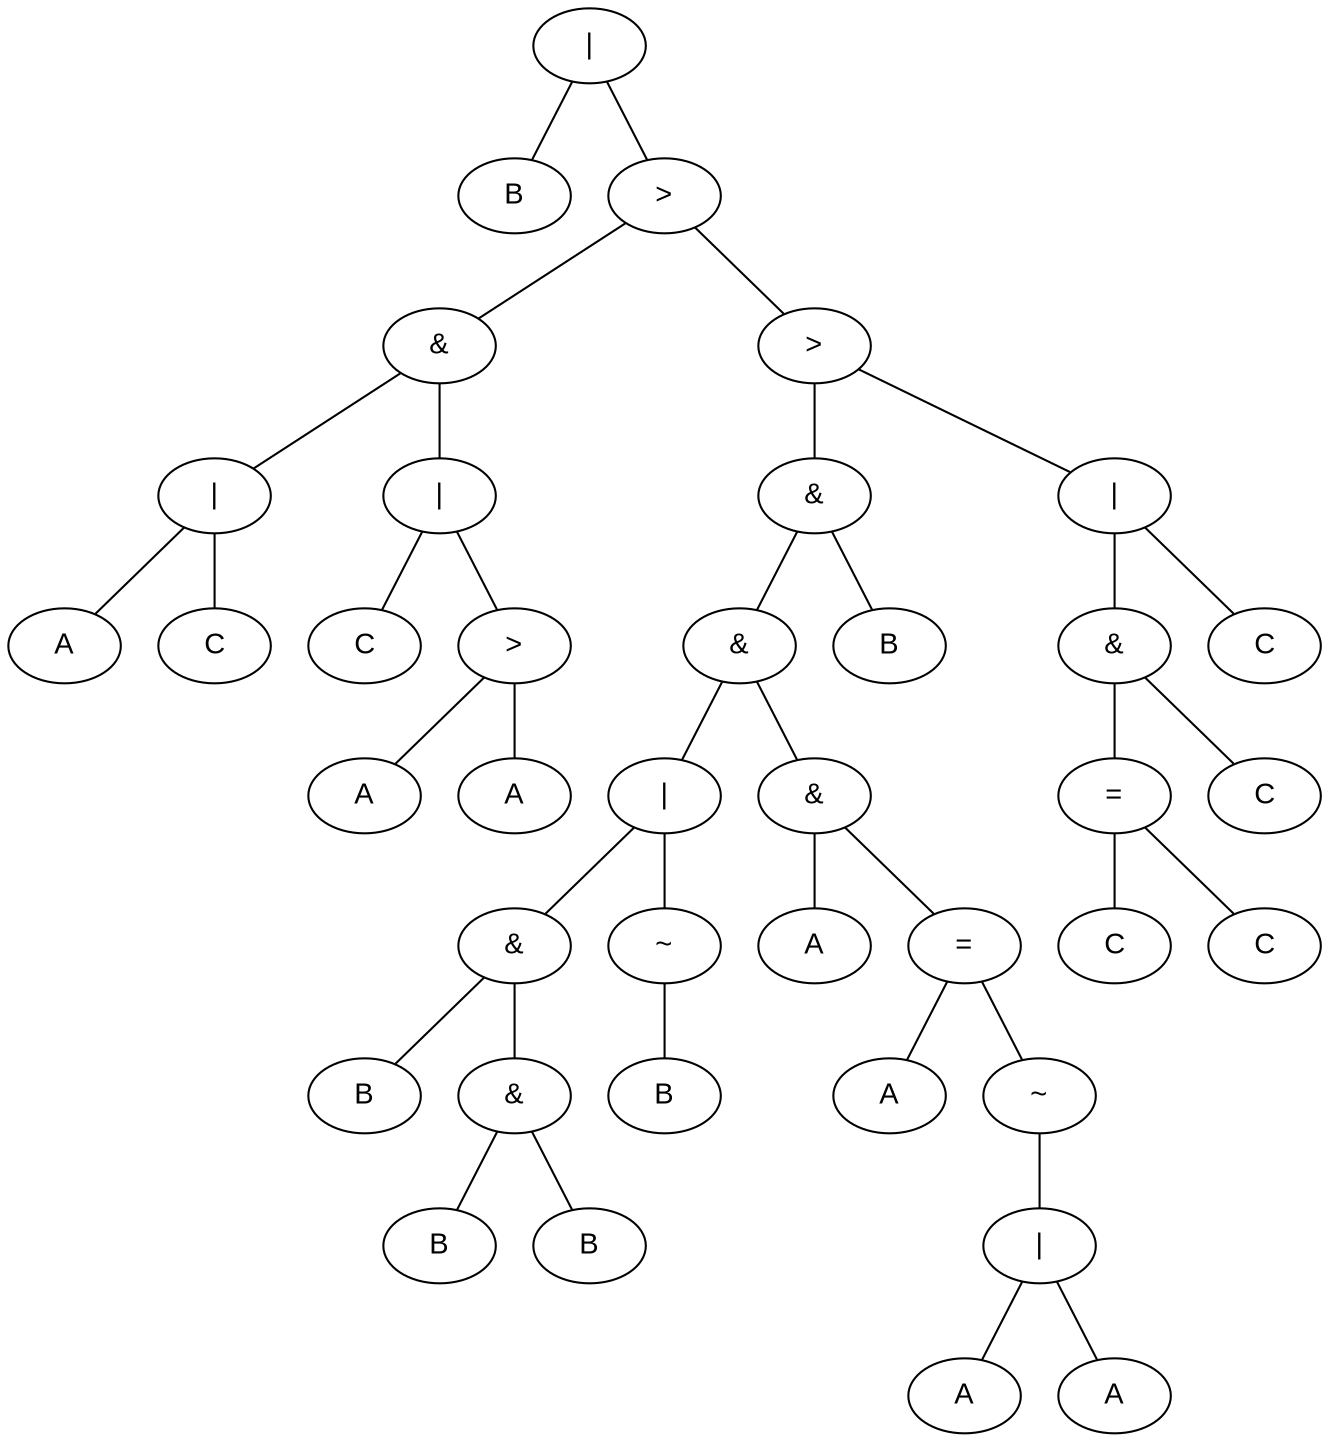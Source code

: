 graph logic {
   node [ fontname = "Arial" ]
  node1 [ label = "|" ]
   node1 -- node2
  node2 [ label = "B" ]
   node1 -- node3
  node3 [ label = ">" ]
   node3 -- node6
  node6 [ label = "&" ]
   node6 -- node12
  node12 [ label = "|" ]
   node12 -- node24
  node24 [ label = "A" ]
   node12 -- node25
  node25 [ label = "C" ]
   node6 -- node13
  node13 [ label = "|" ]
   node13 -- node26
  node26 [ label = "C" ]
   node13 -- node27
  node27 [ label = ">" ]
   node27 -- node54
  node54 [ label = "A" ]
   node27 -- node55
  node55 [ label = "A" ]
   node3 -- node7
  node7 [ label = ">" ]
   node7 -- node14
  node14 [ label = "&" ]
   node14 -- node28
  node28 [ label = "&" ]
   node28 -- node56
  node56 [ label = "|" ]
   node56 -- node112
  node112 [ label = "&" ]
   node112 -- node224
  node224 [ label = "B" ]
   node112 -- node225
  node225 [ label = "&" ]
   node225 -- node450
  node450 [ label = "B" ]
   node225 -- node451
  node451 [ label = "B" ]
   node56 -- node113
  node113 [ label = "~" ]
   node113 -- node226
  node226 [ label = "B" ]
   node28 -- node57
  node57 [ label = "&" ]
   node57 -- node114
  node114 [ label = "A" ]
   node57 -- node115
  node115 [ label = "=" ]
   node115 -- node230
  node230 [ label = "A" ]
   node115 -- node231
  node231 [ label = "~" ]
   node231 -- node462
  node462 [ label = "|" ]
   node462 -- node924
  node924 [ label = "A" ]
   node462 -- node925
  node925 [ label = "A" ]
   node14 -- node29
  node29 [ label = "B" ]
   node7 -- node15
  node15 [ label = "|" ]
   node15 -- node30
  node30 [ label = "&" ]
   node30 -- node60
  node60 [ label = "=" ]
   node60 -- node120
  node120 [ label = "C" ]
   node60 -- node121
  node121 [ label = "C" ]
   node30 -- node61
  node61 [ label = "C" ]
   node15 -- node31
  node31 [ label = "C" ]
}
